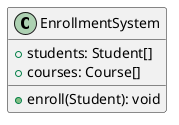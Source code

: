 @startuml
    class EnrollmentSystem {
        +students: Student[]
        +courses: Course[]
        + enroll(Student): void
    }
@enduml
